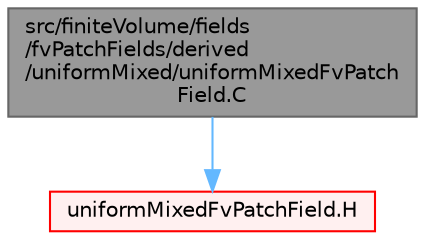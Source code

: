 digraph "src/finiteVolume/fields/fvPatchFields/derived/uniformMixed/uniformMixedFvPatchField.C"
{
 // LATEX_PDF_SIZE
  bgcolor="transparent";
  edge [fontname=Helvetica,fontsize=10,labelfontname=Helvetica,labelfontsize=10];
  node [fontname=Helvetica,fontsize=10,shape=box,height=0.2,width=0.4];
  Node1 [id="Node000001",label="src/finiteVolume/fields\l/fvPatchFields/derived\l/uniformMixed/uniformMixedFvPatch\lField.C",height=0.2,width=0.4,color="gray40", fillcolor="grey60", style="filled", fontcolor="black",tooltip=" "];
  Node1 -> Node2 [id="edge1_Node000001_Node000002",color="steelblue1",style="solid",tooltip=" "];
  Node2 [id="Node000002",label="uniformMixedFvPatchField.H",height=0.2,width=0.4,color="red", fillcolor="#FFF0F0", style="filled",URL="$uniformMixedFvPatchField_8H.html",tooltip=" "];
}
